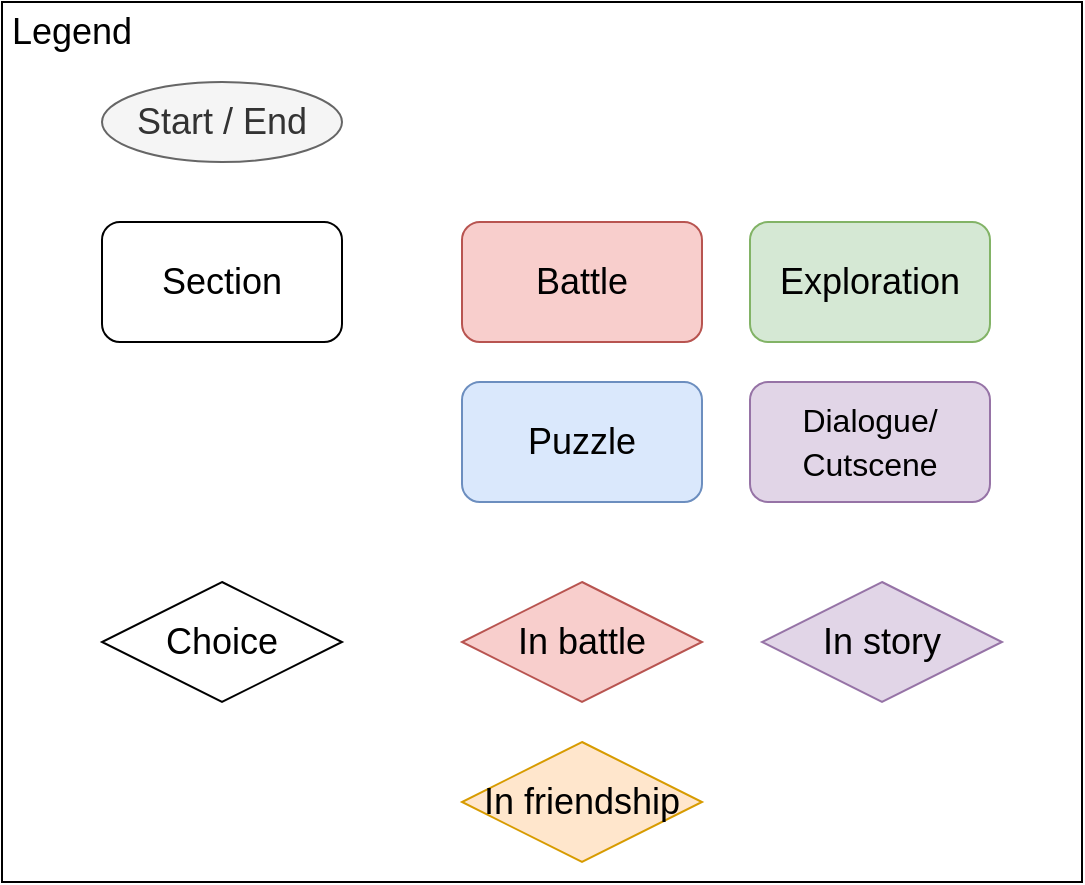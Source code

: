 <mxfile version="13.10.9" type="device"><diagram id="DQ7zmtKc6evR-bcuPtd4" name="Page-1"><mxGraphModel dx="1422" dy="762" grid="1" gridSize="10" guides="1" tooltips="1" connect="1" arrows="1" fold="1" page="1" pageScale="1" pageWidth="827" pageHeight="1169" math="0" shadow="0"><root><mxCell id="0"/><mxCell id="1" parent="0"/><mxCell id="IAgqZK2XQsdq2qEwB2ok-4" value="" style="whiteSpace=wrap;html=1;labelBackgroundColor=#FFD966;labelBorderColor=none;" vertex="1" parent="1"><mxGeometry x="40" y="40" width="540" height="440" as="geometry"/></mxCell><mxCell id="IAgqZK2XQsdq2qEwB2ok-5" value="Start / End" style="ellipse;whiteSpace=wrap;html=1;labelBackgroundColor=none;fontColor=#333333;fillColor=#f5f5f5;strokeColor=#666666;fontSize=18;" vertex="1" parent="1"><mxGeometry x="90" y="80" width="120" height="40" as="geometry"/></mxCell><mxCell id="IAgqZK2XQsdq2qEwB2ok-6" value="Section" style="rounded=1;whiteSpace=wrap;html=1;labelBackgroundColor=none;fontSize=18;" vertex="1" parent="1"><mxGeometry x="90" y="150" width="120" height="60" as="geometry"/></mxCell><mxCell id="IAgqZK2XQsdq2qEwB2ok-8" value="Battle" style="rounded=1;whiteSpace=wrap;html=1;labelBackgroundColor=none;fillColor=#f8cecc;strokeColor=#b85450;fontSize=18;" vertex="1" parent="1"><mxGeometry x="270" y="150" width="120" height="60" as="geometry"/></mxCell><mxCell id="IAgqZK2XQsdq2qEwB2ok-9" value="Exploration" style="rounded=1;whiteSpace=wrap;html=1;labelBackgroundColor=none;fillColor=#d5e8d4;strokeColor=#82b366;fontSize=18;" vertex="1" parent="1"><mxGeometry x="414" y="150" width="120" height="60" as="geometry"/></mxCell><mxCell id="IAgqZK2XQsdq2qEwB2ok-10" value="Puzzle" style="rounded=1;whiteSpace=wrap;html=1;labelBackgroundColor=none;fillColor=#dae8fc;strokeColor=#6c8ebf;fontSize=18;" vertex="1" parent="1"><mxGeometry x="270" y="230" width="120" height="60" as="geometry"/></mxCell><mxCell id="IAgqZK2XQsdq2qEwB2ok-11" value="&lt;span style=&quot;font-size: 16px&quot;&gt;Dialogue/&lt;br&gt;Cutscene&lt;br&gt;&lt;/span&gt;" style="rounded=1;whiteSpace=wrap;html=1;labelBackgroundColor=none;fillColor=#e1d5e7;strokeColor=#9673a6;fontSize=18;" vertex="1" parent="1"><mxGeometry x="414" y="230" width="120" height="60" as="geometry"/></mxCell><mxCell id="IAgqZK2XQsdq2qEwB2ok-12" value="Choice" style="rhombus;whiteSpace=wrap;html=1;labelBackgroundColor=none;fontColor=#000000;fontSize=18;" vertex="1" parent="1"><mxGeometry x="90" y="330" width="120" height="60" as="geometry"/></mxCell><mxCell id="IAgqZK2XQsdq2qEwB2ok-13" value="Legend" style="text;html=1;strokeColor=none;fillColor=none;align=center;verticalAlign=middle;whiteSpace=wrap;rounded=0;labelBackgroundColor=none;fontSize=18;fontColor=#000000;" vertex="1" parent="1"><mxGeometry x="50" y="40" width="50" height="30" as="geometry"/></mxCell><mxCell id="IAgqZK2XQsdq2qEwB2ok-15" value="In battle" style="rhombus;whiteSpace=wrap;html=1;labelBackgroundColor=none;fontSize=18;fillColor=#f8cecc;strokeColor=#b85450;" vertex="1" parent="1"><mxGeometry x="270" y="330" width="120" height="60" as="geometry"/></mxCell><mxCell id="IAgqZK2XQsdq2qEwB2ok-16" value="In story" style="rhombus;whiteSpace=wrap;html=1;labelBackgroundColor=none;fontSize=18;fillColor=#e1d5e7;strokeColor=#9673a6;" vertex="1" parent="1"><mxGeometry x="420" y="330" width="120" height="60" as="geometry"/></mxCell><mxCell id="IAgqZK2XQsdq2qEwB2ok-17" value="In friendship" style="rhombus;whiteSpace=wrap;html=1;labelBackgroundColor=none;fontSize=18;fillColor=#ffe6cc;strokeColor=#d79b00;" vertex="1" parent="1"><mxGeometry x="270" y="410" width="120" height="60" as="geometry"/></mxCell></root></mxGraphModel></diagram></mxfile>